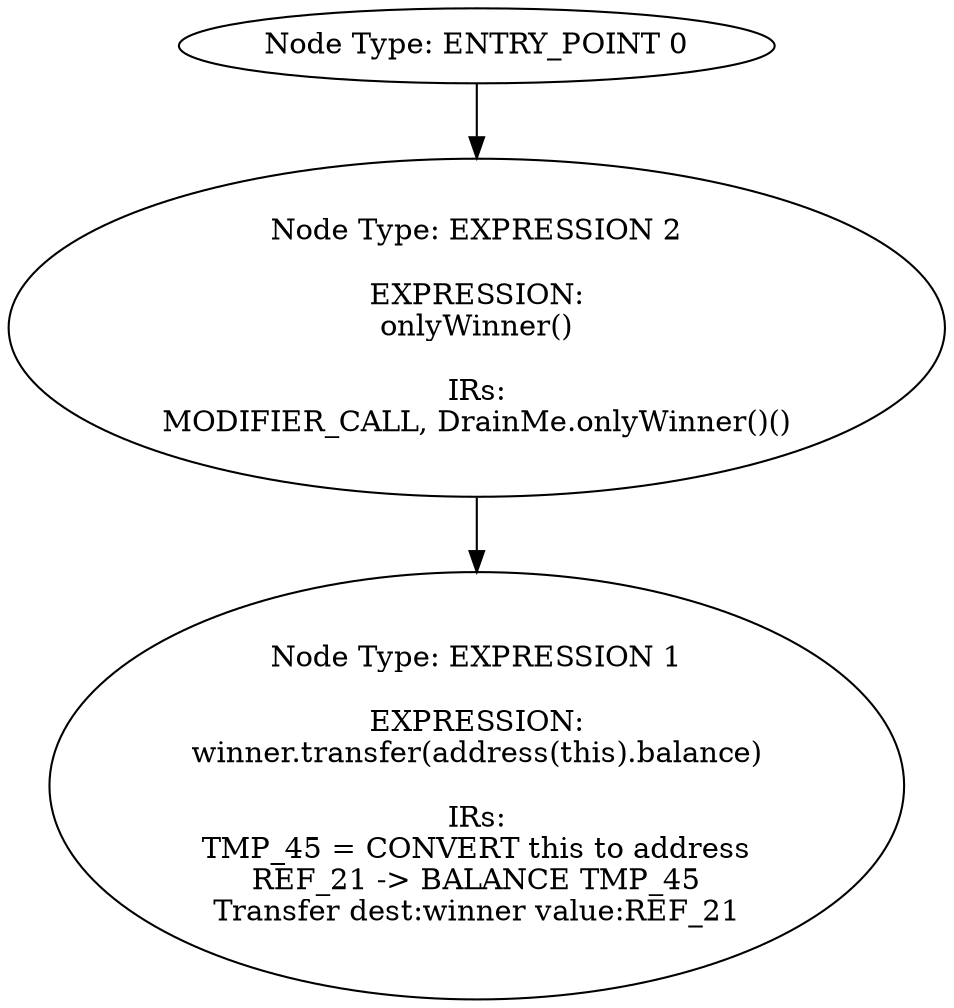 digraph{
0[label="Node Type: ENTRY_POINT 0
"];
0->2;
1[label="Node Type: EXPRESSION 1

EXPRESSION:
winner.transfer(address(this).balance)

IRs:
TMP_45 = CONVERT this to address
REF_21 -> BALANCE TMP_45
Transfer dest:winner value:REF_21"];
2[label="Node Type: EXPRESSION 2

EXPRESSION:
onlyWinner()

IRs:
MODIFIER_CALL, DrainMe.onlyWinner()()"];
2->1;
}
